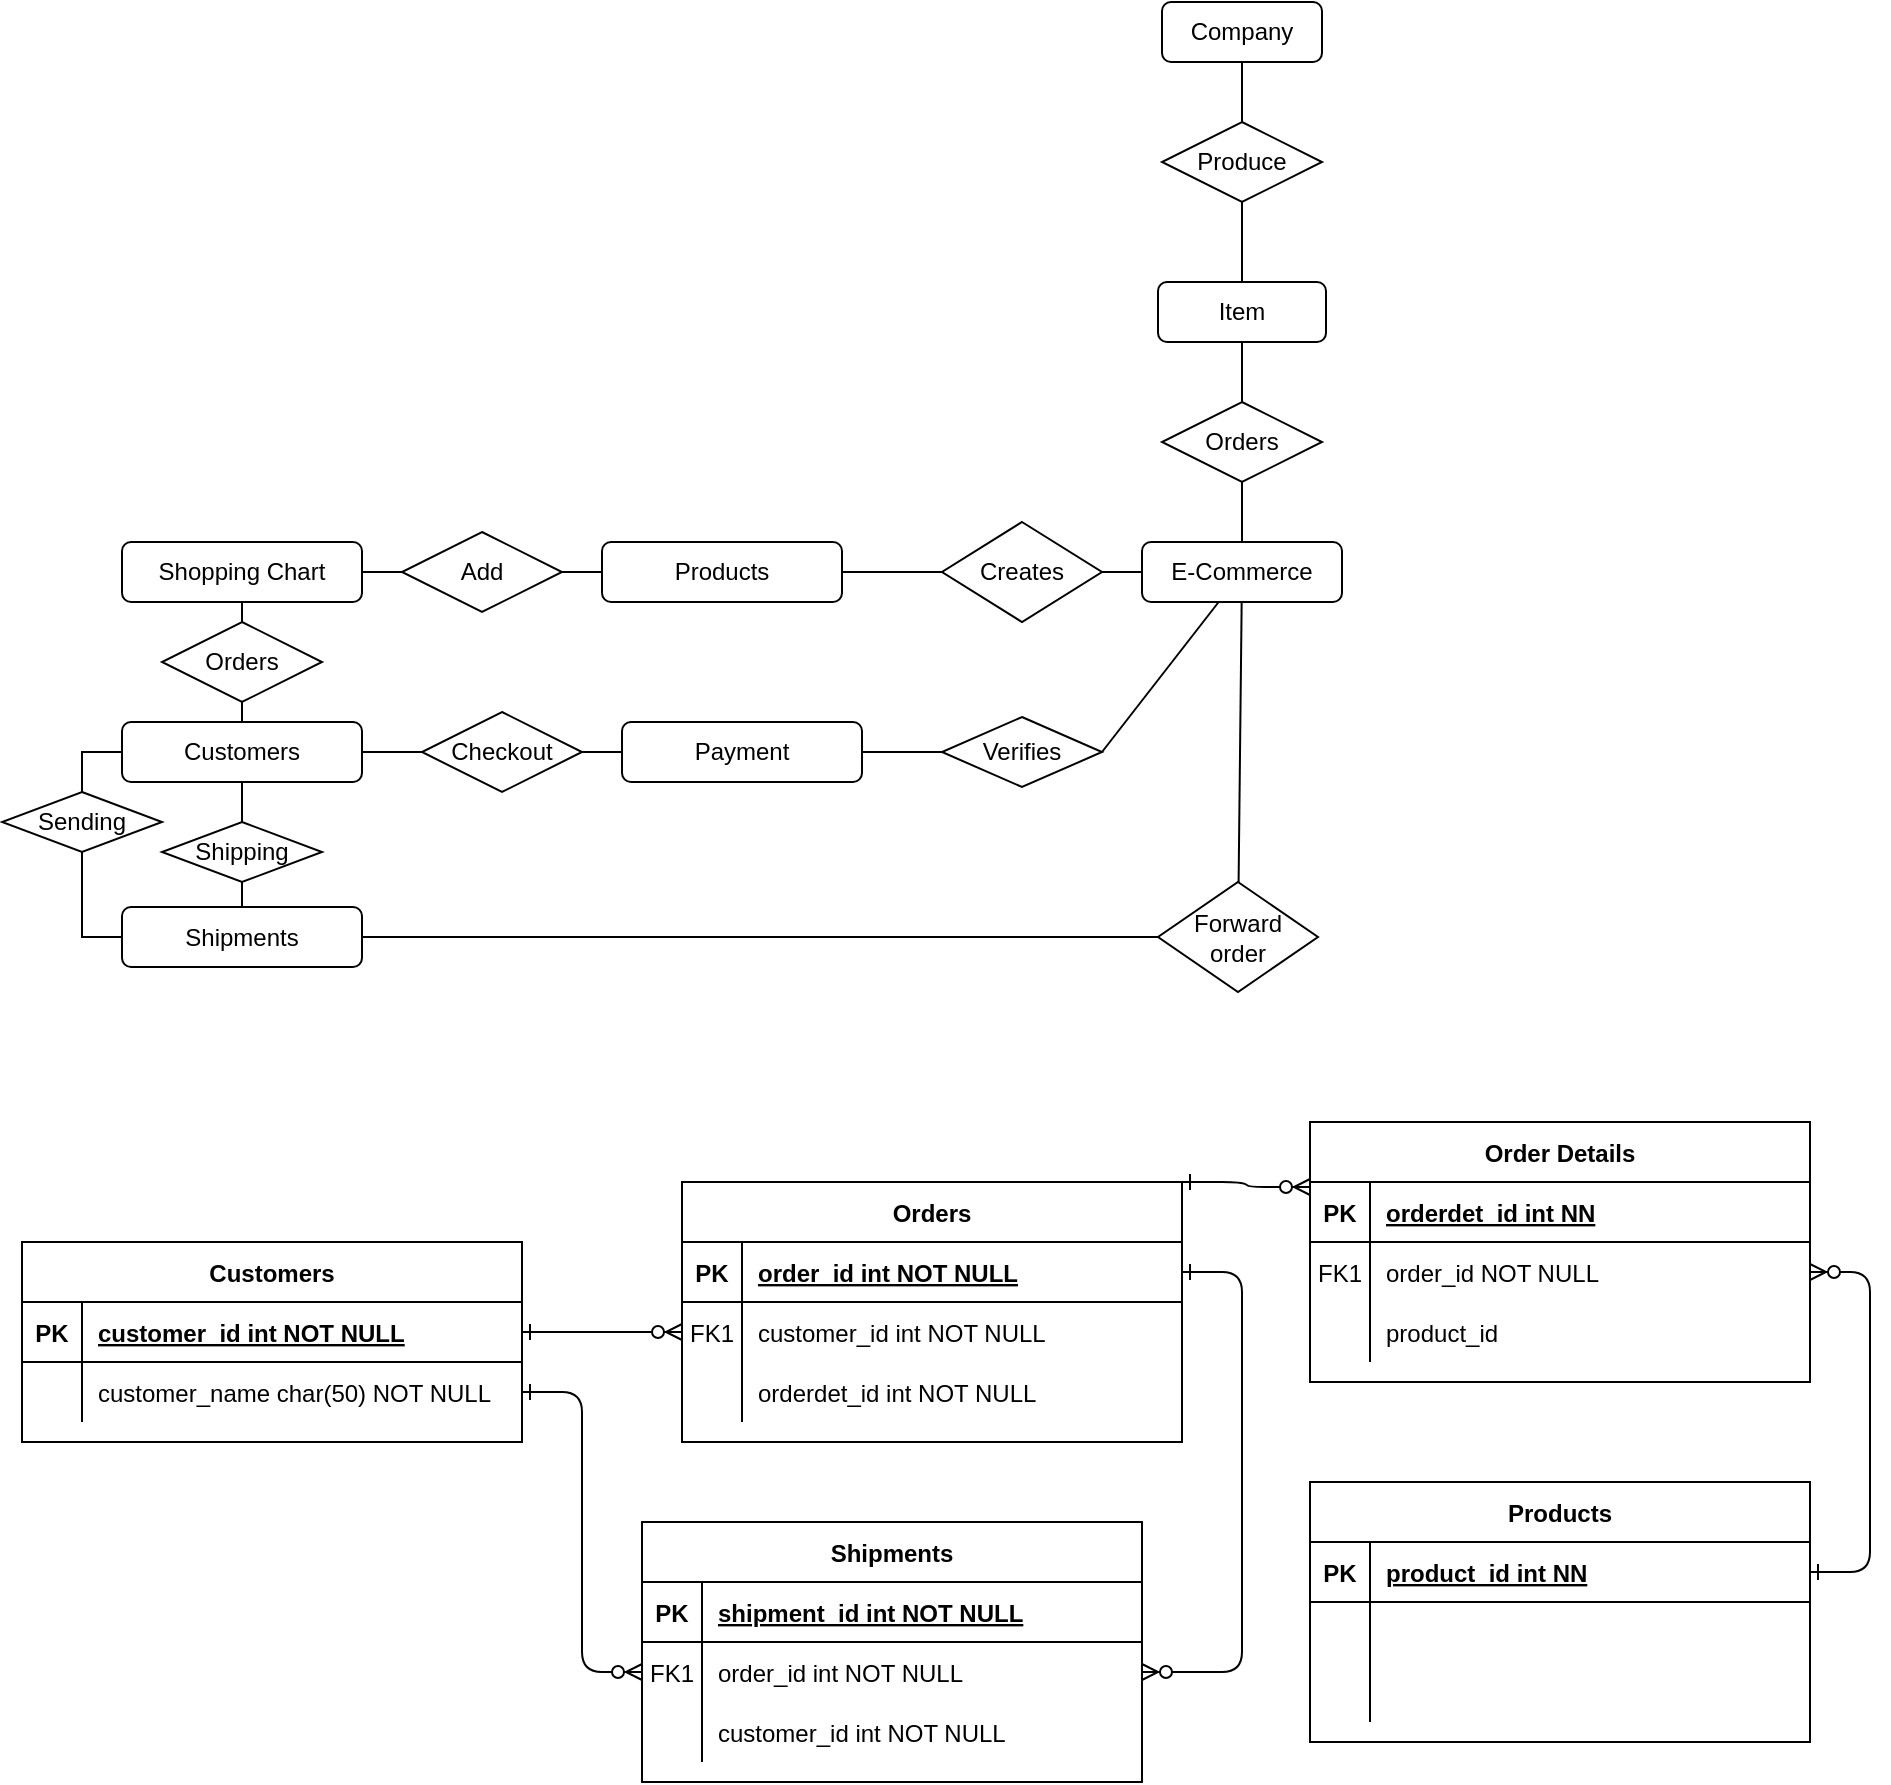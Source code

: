 <mxfile version="20.3.3" type="device"><diagram id="R2lEEEUBdFMjLlhIrx00" name="Page-1"><mxGraphModel dx="1483" dy="820" grid="1" gridSize="10" guides="1" tooltips="1" connect="1" arrows="1" fold="1" page="1" pageScale="1" pageWidth="850" pageHeight="1100" math="0" shadow="0" extFonts="Permanent Marker^https://fonts.googleapis.com/css?family=Permanent+Marker"><root><mxCell id="0"/><mxCell id="1" parent="0"/><mxCell id="C-vyLk0tnHw3VtMMgP7b-1" value="" style="edgeStyle=entityRelationEdgeStyle;endArrow=ERzeroToMany;startArrow=ERone;endFill=1;startFill=0;" parent="1" source="C-vyLk0tnHw3VtMMgP7b-24" target="C-vyLk0tnHw3VtMMgP7b-6" edge="1"><mxGeometry width="100" height="100" relative="1" as="geometry"><mxPoint x="290" y="1250" as="sourcePoint"/><mxPoint x="390" y="1150" as="targetPoint"/></mxGeometry></mxCell><mxCell id="C-vyLk0tnHw3VtMMgP7b-12" value="" style="edgeStyle=entityRelationEdgeStyle;endArrow=ERzeroToMany;startArrow=ERone;endFill=1;startFill=0;" parent="1" source="C-vyLk0tnHw3VtMMgP7b-3" target="C-vyLk0tnHw3VtMMgP7b-17" edge="1"><mxGeometry width="100" height="100" relative="1" as="geometry"><mxPoint x="350" y="710" as="sourcePoint"/><mxPoint x="410" y="735" as="targetPoint"/></mxGeometry></mxCell><mxCell id="C-vyLk0tnHw3VtMMgP7b-2" value="Orders" style="shape=table;startSize=30;container=1;collapsible=1;childLayout=tableLayout;fixedRows=1;rowLines=0;fontStyle=1;align=center;resizeLast=1;" parent="1" vertex="1"><mxGeometry x="400" y="650" width="250" height="130" as="geometry"/></mxCell><mxCell id="C-vyLk0tnHw3VtMMgP7b-3" value="" style="shape=partialRectangle;collapsible=0;dropTarget=0;pointerEvents=0;fillColor=none;points=[[0,0.5],[1,0.5]];portConstraint=eastwest;top=0;left=0;right=0;bottom=1;" parent="C-vyLk0tnHw3VtMMgP7b-2" vertex="1"><mxGeometry y="30" width="250" height="30" as="geometry"/></mxCell><mxCell id="C-vyLk0tnHw3VtMMgP7b-4" value="PK" style="shape=partialRectangle;overflow=hidden;connectable=0;fillColor=none;top=0;left=0;bottom=0;right=0;fontStyle=1;" parent="C-vyLk0tnHw3VtMMgP7b-3" vertex="1"><mxGeometry width="30" height="30" as="geometry"><mxRectangle width="30" height="30" as="alternateBounds"/></mxGeometry></mxCell><mxCell id="C-vyLk0tnHw3VtMMgP7b-5" value="order_id int NOT NULL " style="shape=partialRectangle;overflow=hidden;connectable=0;fillColor=none;top=0;left=0;bottom=0;right=0;align=left;spacingLeft=6;fontStyle=5;" parent="C-vyLk0tnHw3VtMMgP7b-3" vertex="1"><mxGeometry x="30" width="220" height="30" as="geometry"><mxRectangle width="220" height="30" as="alternateBounds"/></mxGeometry></mxCell><mxCell id="C-vyLk0tnHw3VtMMgP7b-6" value="" style="shape=partialRectangle;collapsible=0;dropTarget=0;pointerEvents=0;fillColor=none;points=[[0,0.5],[1,0.5]];portConstraint=eastwest;top=0;left=0;right=0;bottom=0;" parent="C-vyLk0tnHw3VtMMgP7b-2" vertex="1"><mxGeometry y="60" width="250" height="30" as="geometry"/></mxCell><mxCell id="C-vyLk0tnHw3VtMMgP7b-7" value="FK1" style="shape=partialRectangle;overflow=hidden;connectable=0;fillColor=none;top=0;left=0;bottom=0;right=0;" parent="C-vyLk0tnHw3VtMMgP7b-6" vertex="1"><mxGeometry width="30" height="30" as="geometry"><mxRectangle width="30" height="30" as="alternateBounds"/></mxGeometry></mxCell><mxCell id="C-vyLk0tnHw3VtMMgP7b-8" value="customer_id int NOT NULL" style="shape=partialRectangle;overflow=hidden;connectable=0;fillColor=none;top=0;left=0;bottom=0;right=0;align=left;spacingLeft=6;" parent="C-vyLk0tnHw3VtMMgP7b-6" vertex="1"><mxGeometry x="30" width="220" height="30" as="geometry"><mxRectangle width="220" height="30" as="alternateBounds"/></mxGeometry></mxCell><mxCell id="C-vyLk0tnHw3VtMMgP7b-9" value="" style="shape=partialRectangle;collapsible=0;dropTarget=0;pointerEvents=0;fillColor=none;points=[[0,0.5],[1,0.5]];portConstraint=eastwest;top=0;left=0;right=0;bottom=0;" parent="C-vyLk0tnHw3VtMMgP7b-2" vertex="1"><mxGeometry y="90" width="250" height="30" as="geometry"/></mxCell><mxCell id="C-vyLk0tnHw3VtMMgP7b-10" value="" style="shape=partialRectangle;overflow=hidden;connectable=0;fillColor=none;top=0;left=0;bottom=0;right=0;" parent="C-vyLk0tnHw3VtMMgP7b-9" vertex="1"><mxGeometry width="30" height="30" as="geometry"><mxRectangle width="30" height="30" as="alternateBounds"/></mxGeometry></mxCell><mxCell id="C-vyLk0tnHw3VtMMgP7b-11" value="orderdet_id int NOT NULL" style="shape=partialRectangle;overflow=hidden;connectable=0;fillColor=none;top=0;left=0;bottom=0;right=0;align=left;spacingLeft=6;" parent="C-vyLk0tnHw3VtMMgP7b-9" vertex="1"><mxGeometry x="30" width="220" height="30" as="geometry"><mxRectangle width="220" height="30" as="alternateBounds"/></mxGeometry></mxCell><mxCell id="C-vyLk0tnHw3VtMMgP7b-13" value="Shipments" style="shape=table;startSize=30;container=1;collapsible=1;childLayout=tableLayout;fixedRows=1;rowLines=0;fontStyle=1;align=center;resizeLast=1;" parent="1" vertex="1"><mxGeometry x="380" y="820" width="250" height="130" as="geometry"/></mxCell><mxCell id="C-vyLk0tnHw3VtMMgP7b-14" value="" style="shape=partialRectangle;collapsible=0;dropTarget=0;pointerEvents=0;fillColor=none;points=[[0,0.5],[1,0.5]];portConstraint=eastwest;top=0;left=0;right=0;bottom=1;" parent="C-vyLk0tnHw3VtMMgP7b-13" vertex="1"><mxGeometry y="30" width="250" height="30" as="geometry"/></mxCell><mxCell id="C-vyLk0tnHw3VtMMgP7b-15" value="PK" style="shape=partialRectangle;overflow=hidden;connectable=0;fillColor=none;top=0;left=0;bottom=0;right=0;fontStyle=1;" parent="C-vyLk0tnHw3VtMMgP7b-14" vertex="1"><mxGeometry width="30" height="30" as="geometry"><mxRectangle width="30" height="30" as="alternateBounds"/></mxGeometry></mxCell><mxCell id="C-vyLk0tnHw3VtMMgP7b-16" value="shipment_id int NOT NULL " style="shape=partialRectangle;overflow=hidden;connectable=0;fillColor=none;top=0;left=0;bottom=0;right=0;align=left;spacingLeft=6;fontStyle=5;" parent="C-vyLk0tnHw3VtMMgP7b-14" vertex="1"><mxGeometry x="30" width="220" height="30" as="geometry"><mxRectangle width="220" height="30" as="alternateBounds"/></mxGeometry></mxCell><mxCell id="C-vyLk0tnHw3VtMMgP7b-17" value="" style="shape=partialRectangle;collapsible=0;dropTarget=0;pointerEvents=0;fillColor=none;points=[[0,0.5],[1,0.5]];portConstraint=eastwest;top=0;left=0;right=0;bottom=0;" parent="C-vyLk0tnHw3VtMMgP7b-13" vertex="1"><mxGeometry y="60" width="250" height="30" as="geometry"/></mxCell><mxCell id="C-vyLk0tnHw3VtMMgP7b-18" value="FK1" style="shape=partialRectangle;overflow=hidden;connectable=0;fillColor=none;top=0;left=0;bottom=0;right=0;" parent="C-vyLk0tnHw3VtMMgP7b-17" vertex="1"><mxGeometry width="30" height="30" as="geometry"><mxRectangle width="30" height="30" as="alternateBounds"/></mxGeometry></mxCell><mxCell id="C-vyLk0tnHw3VtMMgP7b-19" value="order_id int NOT NULL" style="shape=partialRectangle;overflow=hidden;connectable=0;fillColor=none;top=0;left=0;bottom=0;right=0;align=left;spacingLeft=6;" parent="C-vyLk0tnHw3VtMMgP7b-17" vertex="1"><mxGeometry x="30" width="220" height="30" as="geometry"><mxRectangle width="220" height="30" as="alternateBounds"/></mxGeometry></mxCell><mxCell id="C-vyLk0tnHw3VtMMgP7b-20" value="" style="shape=partialRectangle;collapsible=0;dropTarget=0;pointerEvents=0;fillColor=none;points=[[0,0.5],[1,0.5]];portConstraint=eastwest;top=0;left=0;right=0;bottom=0;" parent="C-vyLk0tnHw3VtMMgP7b-13" vertex="1"><mxGeometry y="90" width="250" height="30" as="geometry"/></mxCell><mxCell id="C-vyLk0tnHw3VtMMgP7b-21" value="" style="shape=partialRectangle;overflow=hidden;connectable=0;fillColor=none;top=0;left=0;bottom=0;right=0;" parent="C-vyLk0tnHw3VtMMgP7b-20" vertex="1"><mxGeometry width="30" height="30" as="geometry"><mxRectangle width="30" height="30" as="alternateBounds"/></mxGeometry></mxCell><mxCell id="C-vyLk0tnHw3VtMMgP7b-22" value="customer_id int NOT NULL" style="shape=partialRectangle;overflow=hidden;connectable=0;fillColor=none;top=0;left=0;bottom=0;right=0;align=left;spacingLeft=6;" parent="C-vyLk0tnHw3VtMMgP7b-20" vertex="1"><mxGeometry x="30" width="220" height="30" as="geometry"><mxRectangle width="220" height="30" as="alternateBounds"/></mxGeometry></mxCell><mxCell id="C-vyLk0tnHw3VtMMgP7b-23" value="Customers" style="shape=table;startSize=30;container=1;collapsible=1;childLayout=tableLayout;fixedRows=1;rowLines=0;fontStyle=1;align=center;resizeLast=1;" parent="1" vertex="1"><mxGeometry x="70" y="680" width="250" height="100" as="geometry"/></mxCell><mxCell id="C-vyLk0tnHw3VtMMgP7b-24" value="" style="shape=partialRectangle;collapsible=0;dropTarget=0;pointerEvents=0;fillColor=none;points=[[0,0.5],[1,0.5]];portConstraint=eastwest;top=0;left=0;right=0;bottom=1;" parent="C-vyLk0tnHw3VtMMgP7b-23" vertex="1"><mxGeometry y="30" width="250" height="30" as="geometry"/></mxCell><mxCell id="C-vyLk0tnHw3VtMMgP7b-25" value="PK" style="shape=partialRectangle;overflow=hidden;connectable=0;fillColor=none;top=0;left=0;bottom=0;right=0;fontStyle=1;" parent="C-vyLk0tnHw3VtMMgP7b-24" vertex="1"><mxGeometry width="30" height="30" as="geometry"><mxRectangle width="30" height="30" as="alternateBounds"/></mxGeometry></mxCell><mxCell id="C-vyLk0tnHw3VtMMgP7b-26" value="customer_id int NOT NULL " style="shape=partialRectangle;overflow=hidden;connectable=0;fillColor=none;top=0;left=0;bottom=0;right=0;align=left;spacingLeft=6;fontStyle=5;" parent="C-vyLk0tnHw3VtMMgP7b-24" vertex="1"><mxGeometry x="30" width="220" height="30" as="geometry"><mxRectangle width="220" height="30" as="alternateBounds"/></mxGeometry></mxCell><mxCell id="C-vyLk0tnHw3VtMMgP7b-27" value="" style="shape=partialRectangle;collapsible=0;dropTarget=0;pointerEvents=0;fillColor=none;points=[[0,0.5],[1,0.5]];portConstraint=eastwest;top=0;left=0;right=0;bottom=0;" parent="C-vyLk0tnHw3VtMMgP7b-23" vertex="1"><mxGeometry y="60" width="250" height="30" as="geometry"/></mxCell><mxCell id="C-vyLk0tnHw3VtMMgP7b-28" value="" style="shape=partialRectangle;overflow=hidden;connectable=0;fillColor=none;top=0;left=0;bottom=0;right=0;" parent="C-vyLk0tnHw3VtMMgP7b-27" vertex="1"><mxGeometry width="30" height="30" as="geometry"><mxRectangle width="30" height="30" as="alternateBounds"/></mxGeometry></mxCell><mxCell id="C-vyLk0tnHw3VtMMgP7b-29" value="customer_name char(50) NOT NULL" style="shape=partialRectangle;overflow=hidden;connectable=0;fillColor=none;top=0;left=0;bottom=0;right=0;align=left;spacingLeft=6;" parent="C-vyLk0tnHw3VtMMgP7b-27" vertex="1"><mxGeometry x="30" width="220" height="30" as="geometry"><mxRectangle width="220" height="30" as="alternateBounds"/></mxGeometry></mxCell><mxCell id="tel81D4rdNT2bAUoztRH-2" value="Order Details" style="shape=table;startSize=30;container=1;collapsible=1;childLayout=tableLayout;fixedRows=1;rowLines=0;fontStyle=1;align=center;resizeLast=1;" vertex="1" parent="1"><mxGeometry x="714" y="620" width="250" height="130" as="geometry"/></mxCell><mxCell id="tel81D4rdNT2bAUoztRH-3" value="" style="shape=partialRectangle;collapsible=0;dropTarget=0;pointerEvents=0;fillColor=none;points=[[0,0.5],[1,0.5]];portConstraint=eastwest;top=0;left=0;right=0;bottom=1;" vertex="1" parent="tel81D4rdNT2bAUoztRH-2"><mxGeometry y="30" width="250" height="30" as="geometry"/></mxCell><mxCell id="tel81D4rdNT2bAUoztRH-4" value="PK" style="shape=partialRectangle;overflow=hidden;connectable=0;fillColor=none;top=0;left=0;bottom=0;right=0;fontStyle=1;" vertex="1" parent="tel81D4rdNT2bAUoztRH-3"><mxGeometry width="30" height="30" as="geometry"><mxRectangle width="30" height="30" as="alternateBounds"/></mxGeometry></mxCell><mxCell id="tel81D4rdNT2bAUoztRH-5" value="orderdet_id int NN" style="shape=partialRectangle;overflow=hidden;connectable=0;fillColor=none;top=0;left=0;bottom=0;right=0;align=left;spacingLeft=6;fontStyle=5;" vertex="1" parent="tel81D4rdNT2bAUoztRH-3"><mxGeometry x="30" width="220" height="30" as="geometry"><mxRectangle width="220" height="30" as="alternateBounds"/></mxGeometry></mxCell><mxCell id="tel81D4rdNT2bAUoztRH-6" value="" style="shape=partialRectangle;collapsible=0;dropTarget=0;pointerEvents=0;fillColor=none;points=[[0,0.5],[1,0.5]];portConstraint=eastwest;top=0;left=0;right=0;bottom=0;" vertex="1" parent="tel81D4rdNT2bAUoztRH-2"><mxGeometry y="60" width="250" height="30" as="geometry"/></mxCell><mxCell id="tel81D4rdNT2bAUoztRH-7" value="FK1" style="shape=partialRectangle;overflow=hidden;connectable=0;fillColor=none;top=0;left=0;bottom=0;right=0;" vertex="1" parent="tel81D4rdNT2bAUoztRH-6"><mxGeometry width="30" height="30" as="geometry"><mxRectangle width="30" height="30" as="alternateBounds"/></mxGeometry></mxCell><mxCell id="tel81D4rdNT2bAUoztRH-8" value="order_id NOT NULL" style="shape=partialRectangle;overflow=hidden;connectable=0;fillColor=none;top=0;left=0;bottom=0;right=0;align=left;spacingLeft=6;" vertex="1" parent="tel81D4rdNT2bAUoztRH-6"><mxGeometry x="30" width="220" height="30" as="geometry"><mxRectangle width="220" height="30" as="alternateBounds"/></mxGeometry></mxCell><mxCell id="tel81D4rdNT2bAUoztRH-9" value="" style="shape=partialRectangle;collapsible=0;dropTarget=0;pointerEvents=0;fillColor=none;points=[[0,0.5],[1,0.5]];portConstraint=eastwest;top=0;left=0;right=0;bottom=0;" vertex="1" parent="tel81D4rdNT2bAUoztRH-2"><mxGeometry y="90" width="250" height="30" as="geometry"/></mxCell><mxCell id="tel81D4rdNT2bAUoztRH-10" value="" style="shape=partialRectangle;overflow=hidden;connectable=0;fillColor=none;top=0;left=0;bottom=0;right=0;" vertex="1" parent="tel81D4rdNT2bAUoztRH-9"><mxGeometry width="30" height="30" as="geometry"><mxRectangle width="30" height="30" as="alternateBounds"/></mxGeometry></mxCell><mxCell id="tel81D4rdNT2bAUoztRH-11" value="product_id" style="shape=partialRectangle;overflow=hidden;connectable=0;fillColor=none;top=0;left=0;bottom=0;right=0;align=left;spacingLeft=6;" vertex="1" parent="tel81D4rdNT2bAUoztRH-9"><mxGeometry x="30" width="220" height="30" as="geometry"><mxRectangle width="220" height="30" as="alternateBounds"/></mxGeometry></mxCell><mxCell id="tel81D4rdNT2bAUoztRH-14" value="" style="edgeStyle=entityRelationEdgeStyle;endArrow=ERzeroToMany;startArrow=ERone;endFill=1;startFill=0;entryX=0;entryY=0.25;entryDx=0;entryDy=0;exitX=1;exitY=0;exitDx=0;exitDy=0;" edge="1" parent="1" source="C-vyLk0tnHw3VtMMgP7b-2" target="tel81D4rdNT2bAUoztRH-2"><mxGeometry width="100" height="100" relative="1" as="geometry"><mxPoint x="470" y="540" as="sourcePoint"/><mxPoint x="540" y="580" as="targetPoint"/></mxGeometry></mxCell><mxCell id="tel81D4rdNT2bAUoztRH-26" value="Products" style="shape=table;startSize=30;container=1;collapsible=1;childLayout=tableLayout;fixedRows=1;rowLines=0;fontStyle=1;align=center;resizeLast=1;" vertex="1" parent="1"><mxGeometry x="714" y="800" width="250" height="130" as="geometry"/></mxCell><mxCell id="tel81D4rdNT2bAUoztRH-27" value="" style="shape=partialRectangle;collapsible=0;dropTarget=0;pointerEvents=0;fillColor=none;points=[[0,0.5],[1,0.5]];portConstraint=eastwest;top=0;left=0;right=0;bottom=1;" vertex="1" parent="tel81D4rdNT2bAUoztRH-26"><mxGeometry y="30" width="250" height="30" as="geometry"/></mxCell><mxCell id="tel81D4rdNT2bAUoztRH-28" value="PK" style="shape=partialRectangle;overflow=hidden;connectable=0;fillColor=none;top=0;left=0;bottom=0;right=0;fontStyle=1;" vertex="1" parent="tel81D4rdNT2bAUoztRH-27"><mxGeometry width="30" height="30" as="geometry"><mxRectangle width="30" height="30" as="alternateBounds"/></mxGeometry></mxCell><mxCell id="tel81D4rdNT2bAUoztRH-29" value="product_id int NN" style="shape=partialRectangle;overflow=hidden;connectable=0;fillColor=none;top=0;left=0;bottom=0;right=0;align=left;spacingLeft=6;fontStyle=5;" vertex="1" parent="tel81D4rdNT2bAUoztRH-27"><mxGeometry x="30" width="220" height="30" as="geometry"><mxRectangle width="220" height="30" as="alternateBounds"/></mxGeometry></mxCell><mxCell id="tel81D4rdNT2bAUoztRH-30" value="" style="shape=partialRectangle;collapsible=0;dropTarget=0;pointerEvents=0;fillColor=none;points=[[0,0.5],[1,0.5]];portConstraint=eastwest;top=0;left=0;right=0;bottom=0;" vertex="1" parent="tel81D4rdNT2bAUoztRH-26"><mxGeometry y="60" width="250" height="30" as="geometry"/></mxCell><mxCell id="tel81D4rdNT2bAUoztRH-31" value="" style="shape=partialRectangle;overflow=hidden;connectable=0;fillColor=none;top=0;left=0;bottom=0;right=0;" vertex="1" parent="tel81D4rdNT2bAUoztRH-30"><mxGeometry width="30" height="30" as="geometry"><mxRectangle width="30" height="30" as="alternateBounds"/></mxGeometry></mxCell><mxCell id="tel81D4rdNT2bAUoztRH-32" value="" style="shape=partialRectangle;overflow=hidden;connectable=0;fillColor=none;top=0;left=0;bottom=0;right=0;align=left;spacingLeft=6;" vertex="1" parent="tel81D4rdNT2bAUoztRH-30"><mxGeometry x="30" width="220" height="30" as="geometry"><mxRectangle width="220" height="30" as="alternateBounds"/></mxGeometry></mxCell><mxCell id="tel81D4rdNT2bAUoztRH-33" value="" style="shape=partialRectangle;collapsible=0;dropTarget=0;pointerEvents=0;fillColor=none;points=[[0,0.5],[1,0.5]];portConstraint=eastwest;top=0;left=0;right=0;bottom=0;" vertex="1" parent="tel81D4rdNT2bAUoztRH-26"><mxGeometry y="90" width="250" height="30" as="geometry"/></mxCell><mxCell id="tel81D4rdNT2bAUoztRH-34" value="" style="shape=partialRectangle;overflow=hidden;connectable=0;fillColor=none;top=0;left=0;bottom=0;right=0;" vertex="1" parent="tel81D4rdNT2bAUoztRH-33"><mxGeometry width="30" height="30" as="geometry"><mxRectangle width="30" height="30" as="alternateBounds"/></mxGeometry></mxCell><mxCell id="tel81D4rdNT2bAUoztRH-35" value="" style="shape=partialRectangle;overflow=hidden;connectable=0;fillColor=none;top=0;left=0;bottom=0;right=0;align=left;spacingLeft=6;" vertex="1" parent="tel81D4rdNT2bAUoztRH-33"><mxGeometry x="30" width="220" height="30" as="geometry"><mxRectangle width="220" height="30" as="alternateBounds"/></mxGeometry></mxCell><mxCell id="tel81D4rdNT2bAUoztRH-39" value="" style="edgeStyle=entityRelationEdgeStyle;endArrow=ERzeroToMany;startArrow=ERone;endFill=1;startFill=0;entryX=1;entryY=0.5;entryDx=0;entryDy=0;exitX=1;exitY=0.5;exitDx=0;exitDy=0;" edge="1" parent="1" source="tel81D4rdNT2bAUoztRH-27" target="tel81D4rdNT2bAUoztRH-6"><mxGeometry width="100" height="100" relative="1" as="geometry"><mxPoint x="660" y="660" as="sourcePoint"/><mxPoint x="724" y="532.5" as="targetPoint"/></mxGeometry></mxCell><mxCell id="tel81D4rdNT2bAUoztRH-45" value="Payment" style="rounded=1;whiteSpace=wrap;html=1;" vertex="1" parent="1"><mxGeometry x="370" y="420" width="120" height="30" as="geometry"/></mxCell><mxCell id="tel81D4rdNT2bAUoztRH-64" value="" style="edgeStyle=none;rounded=0;orthogonalLoop=1;jettySize=auto;html=1;endArrow=none;endFill=0;entryX=0.5;entryY=0;entryDx=0;entryDy=0;" edge="1" parent="1" source="tel81D4rdNT2bAUoztRH-46" target="tel81D4rdNT2bAUoztRH-54"><mxGeometry relative="1" as="geometry"/></mxCell><mxCell id="tel81D4rdNT2bAUoztRH-46" value="Item" style="rounded=1;whiteSpace=wrap;html=1;" vertex="1" parent="1"><mxGeometry x="638" y="200" width="84" height="30" as="geometry"/></mxCell><mxCell id="tel81D4rdNT2bAUoztRH-73" value="" style="edgeStyle=none;rounded=0;orthogonalLoop=1;jettySize=auto;html=1;endArrow=none;endFill=0;" edge="1" parent="1" source="tel81D4rdNT2bAUoztRH-47" target="tel81D4rdNT2bAUoztRH-71"><mxGeometry relative="1" as="geometry"/></mxCell><mxCell id="tel81D4rdNT2bAUoztRH-85" value="" style="edgeStyle=none;rounded=0;orthogonalLoop=1;jettySize=auto;html=1;endArrow=none;endFill=0;" edge="1" parent="1" source="tel81D4rdNT2bAUoztRH-47" target="tel81D4rdNT2bAUoztRH-84"><mxGeometry relative="1" as="geometry"/></mxCell><mxCell id="tel81D4rdNT2bAUoztRH-89" value="" style="edgeStyle=none;rounded=0;orthogonalLoop=1;jettySize=auto;html=1;endArrow=none;endFill=0;" edge="1" parent="1" source="tel81D4rdNT2bAUoztRH-47" target="tel81D4rdNT2bAUoztRH-56"><mxGeometry relative="1" as="geometry"/></mxCell><mxCell id="tel81D4rdNT2bAUoztRH-93" style="edgeStyle=orthogonalEdgeStyle;rounded=0;orthogonalLoop=1;jettySize=auto;html=1;entryX=0;entryY=0.5;entryDx=0;entryDy=0;endArrow=none;endFill=0;exitX=0.5;exitY=1;exitDx=0;exitDy=0;" edge="1" parent="1" source="tel81D4rdNT2bAUoztRH-94" target="tel81D4rdNT2bAUoztRH-49"><mxGeometry relative="1" as="geometry"><Array as="points"><mxPoint x="100" y="527"/></Array></mxGeometry></mxCell><mxCell id="tel81D4rdNT2bAUoztRH-47" value="Customers" style="rounded=1;whiteSpace=wrap;html=1;" vertex="1" parent="1"><mxGeometry x="120" y="420" width="120" height="30" as="geometry"/></mxCell><mxCell id="tel81D4rdNT2bAUoztRH-81" value="" style="edgeStyle=none;rounded=0;orthogonalLoop=1;jettySize=auto;html=1;endArrow=none;endFill=0;" edge="1" parent="1" source="tel81D4rdNT2bAUoztRH-48" target="tel81D4rdNT2bAUoztRH-57"><mxGeometry relative="1" as="geometry"/></mxCell><mxCell id="tel81D4rdNT2bAUoztRH-48" value="E-Commerce" style="rounded=1;whiteSpace=wrap;html=1;" vertex="1" parent="1"><mxGeometry x="630" y="330" width="100" height="30" as="geometry"/></mxCell><mxCell id="tel81D4rdNT2bAUoztRH-82" value="" style="edgeStyle=none;rounded=0;orthogonalLoop=1;jettySize=auto;html=1;endArrow=none;endFill=0;" edge="1" parent="1" source="tel81D4rdNT2bAUoztRH-49" target="tel81D4rdNT2bAUoztRH-57"><mxGeometry relative="1" as="geometry"/></mxCell><mxCell id="tel81D4rdNT2bAUoztRH-49" value="Shipments" style="rounded=1;whiteSpace=wrap;html=1;" vertex="1" parent="1"><mxGeometry x="120" y="512.5" width="120" height="30" as="geometry"/></mxCell><mxCell id="tel81D4rdNT2bAUoztRH-51" value="" style="edgeStyle=entityRelationEdgeStyle;endArrow=ERzeroToMany;startArrow=ERone;endFill=1;startFill=0;exitX=1;exitY=0.5;exitDx=0;exitDy=0;entryX=0;entryY=0.5;entryDx=0;entryDy=0;" edge="1" parent="1" source="C-vyLk0tnHw3VtMMgP7b-27" target="C-vyLk0tnHw3VtMMgP7b-17"><mxGeometry width="100" height="100" relative="1" as="geometry"><mxPoint x="370" y="735" as="sourcePoint"/><mxPoint x="410" y="735" as="targetPoint"/></mxGeometry></mxCell><mxCell id="tel81D4rdNT2bAUoztRH-61" value="" style="rounded=0;orthogonalLoop=1;jettySize=auto;html=1;exitX=0.5;exitY=1;exitDx=0;exitDy=0;entryX=0.5;entryY=0;entryDx=0;entryDy=0;endArrow=none;endFill=0;" edge="1" parent="1" source="tel81D4rdNT2bAUoztRH-52" target="tel81D4rdNT2bAUoztRH-60"><mxGeometry relative="1" as="geometry"/></mxCell><mxCell id="tel81D4rdNT2bAUoztRH-52" value="&lt;div&gt;Company&lt;/div&gt;" style="rounded=1;whiteSpace=wrap;html=1;" vertex="1" parent="1"><mxGeometry x="640" y="60" width="80" height="30" as="geometry"/></mxCell><mxCell id="tel81D4rdNT2bAUoztRH-53" value="Shopping Chart" style="rounded=1;whiteSpace=wrap;html=1;" vertex="1" parent="1"><mxGeometry x="120" y="330" width="120" height="30" as="geometry"/></mxCell><mxCell id="tel81D4rdNT2bAUoztRH-67" value="" style="edgeStyle=none;rounded=0;orthogonalLoop=1;jettySize=auto;html=1;endArrow=none;endFill=0;" edge="1" parent="1" source="tel81D4rdNT2bAUoztRH-54" target="tel81D4rdNT2bAUoztRH-48"><mxGeometry relative="1" as="geometry"/></mxCell><mxCell id="tel81D4rdNT2bAUoztRH-54" value="Orders" style="rhombus;whiteSpace=wrap;html=1;" vertex="1" parent="1"><mxGeometry x="640" y="260" width="80" height="40" as="geometry"/></mxCell><mxCell id="tel81D4rdNT2bAUoztRH-87" value="" style="edgeStyle=none;rounded=0;orthogonalLoop=1;jettySize=auto;html=1;endArrow=none;endFill=0;" edge="1" parent="1" source="tel81D4rdNT2bAUoztRH-56" target="tel81D4rdNT2bAUoztRH-49"><mxGeometry relative="1" as="geometry"/></mxCell><mxCell id="tel81D4rdNT2bAUoztRH-56" value="Shipping" style="rhombus;whiteSpace=wrap;html=1;" vertex="1" parent="1"><mxGeometry x="140" y="470" width="80" height="30" as="geometry"/></mxCell><mxCell id="tel81D4rdNT2bAUoztRH-57" value="Forward&lt;br&gt;order" style="rhombus;whiteSpace=wrap;html=1;" vertex="1" parent="1"><mxGeometry x="638" y="500" width="80" height="55" as="geometry"/></mxCell><mxCell id="tel81D4rdNT2bAUoztRH-69" value="" style="edgeStyle=none;rounded=0;orthogonalLoop=1;jettySize=auto;html=1;endArrow=none;endFill=0;exitX=1;exitY=0.5;exitDx=0;exitDy=0;" edge="1" parent="1" source="tel81D4rdNT2bAUoztRH-58" target="tel81D4rdNT2bAUoztRH-48"><mxGeometry relative="1" as="geometry"/></mxCell><mxCell id="tel81D4rdNT2bAUoztRH-70" value="" style="edgeStyle=none;rounded=0;orthogonalLoop=1;jettySize=auto;html=1;endArrow=none;endFill=0;" edge="1" parent="1" source="tel81D4rdNT2bAUoztRH-58" target="tel81D4rdNT2bAUoztRH-45"><mxGeometry relative="1" as="geometry"/></mxCell><mxCell id="tel81D4rdNT2bAUoztRH-58" value="Verifies" style="rhombus;whiteSpace=wrap;html=1;" vertex="1" parent="1"><mxGeometry x="530" y="417.5" width="80" height="35" as="geometry"/></mxCell><mxCell id="tel81D4rdNT2bAUoztRH-68" value="" style="edgeStyle=none;rounded=0;orthogonalLoop=1;jettySize=auto;html=1;endArrow=none;endFill=0;" edge="1" parent="1" source="tel81D4rdNT2bAUoztRH-59" target="tel81D4rdNT2bAUoztRH-48"><mxGeometry relative="1" as="geometry"/></mxCell><mxCell id="tel81D4rdNT2bAUoztRH-59" value="Creates" style="rhombus;whiteSpace=wrap;html=1;" vertex="1" parent="1"><mxGeometry x="530" y="320" width="80" height="50" as="geometry"/></mxCell><mxCell id="tel81D4rdNT2bAUoztRH-62" value="" style="edgeStyle=none;rounded=0;orthogonalLoop=1;jettySize=auto;html=1;endArrow=none;endFill=0;" edge="1" parent="1" source="tel81D4rdNT2bAUoztRH-60" target="tel81D4rdNT2bAUoztRH-46"><mxGeometry relative="1" as="geometry"/></mxCell><mxCell id="tel81D4rdNT2bAUoztRH-60" value="Produce" style="rhombus;whiteSpace=wrap;html=1;" vertex="1" parent="1"><mxGeometry x="640" y="120" width="80" height="40" as="geometry"/></mxCell><mxCell id="tel81D4rdNT2bAUoztRH-72" value="" style="edgeStyle=none;rounded=0;orthogonalLoop=1;jettySize=auto;html=1;endArrow=none;endFill=0;" edge="1" parent="1" source="tel81D4rdNT2bAUoztRH-71" target="tel81D4rdNT2bAUoztRH-45"><mxGeometry relative="1" as="geometry"/></mxCell><mxCell id="tel81D4rdNT2bAUoztRH-71" value="Checkout" style="rhombus;whiteSpace=wrap;html=1;" vertex="1" parent="1"><mxGeometry x="270" y="415" width="80" height="40" as="geometry"/></mxCell><mxCell id="tel81D4rdNT2bAUoztRH-75" value="" style="edgeStyle=none;rounded=0;orthogonalLoop=1;jettySize=auto;html=1;endArrow=none;endFill=0;" edge="1" parent="1" source="tel81D4rdNT2bAUoztRH-74" target="tel81D4rdNT2bAUoztRH-59"><mxGeometry relative="1" as="geometry"/></mxCell><mxCell id="tel81D4rdNT2bAUoztRH-74" value="Products" style="rounded=1;whiteSpace=wrap;html=1;" vertex="1" parent="1"><mxGeometry x="360" y="330" width="120" height="30" as="geometry"/></mxCell><mxCell id="tel81D4rdNT2bAUoztRH-77" value="" style="edgeStyle=none;rounded=0;orthogonalLoop=1;jettySize=auto;html=1;endArrow=none;endFill=0;" edge="1" parent="1" source="tel81D4rdNT2bAUoztRH-76" target="tel81D4rdNT2bAUoztRH-74"><mxGeometry relative="1" as="geometry"/></mxCell><mxCell id="tel81D4rdNT2bAUoztRH-78" value="" style="edgeStyle=none;rounded=0;orthogonalLoop=1;jettySize=auto;html=1;endArrow=none;endFill=0;" edge="1" parent="1" source="tel81D4rdNT2bAUoztRH-76" target="tel81D4rdNT2bAUoztRH-53"><mxGeometry relative="1" as="geometry"/></mxCell><mxCell id="tel81D4rdNT2bAUoztRH-76" value="Add" style="rhombus;whiteSpace=wrap;html=1;" vertex="1" parent="1"><mxGeometry x="260" y="325" width="80" height="40" as="geometry"/></mxCell><mxCell id="tel81D4rdNT2bAUoztRH-86" value="" style="edgeStyle=none;rounded=0;orthogonalLoop=1;jettySize=auto;html=1;endArrow=none;endFill=0;" edge="1" parent="1" source="tel81D4rdNT2bAUoztRH-84" target="tel81D4rdNT2bAUoztRH-53"><mxGeometry relative="1" as="geometry"/></mxCell><mxCell id="tel81D4rdNT2bAUoztRH-84" value="Orders" style="rhombus;whiteSpace=wrap;html=1;" vertex="1" parent="1"><mxGeometry x="140" y="370" width="80" height="40" as="geometry"/></mxCell><mxCell id="tel81D4rdNT2bAUoztRH-94" value="Sending" style="rhombus;whiteSpace=wrap;html=1;" vertex="1" parent="1"><mxGeometry x="60" y="455" width="80" height="30" as="geometry"/></mxCell><mxCell id="tel81D4rdNT2bAUoztRH-95" style="edgeStyle=orthogonalEdgeStyle;rounded=0;orthogonalLoop=1;jettySize=auto;html=1;entryX=0.5;entryY=0;entryDx=0;entryDy=0;endArrow=none;endFill=0;exitX=0;exitY=0.5;exitDx=0;exitDy=0;" edge="1" parent="1" source="tel81D4rdNT2bAUoztRH-47" target="tel81D4rdNT2bAUoztRH-94"><mxGeometry relative="1" as="geometry"><mxPoint x="70.0" y="427.5" as="sourcePoint"/><mxPoint x="90.0" y="470.0" as="targetPoint"/><Array as="points"><mxPoint x="100" y="435"/></Array></mxGeometry></mxCell></root></mxGraphModel></diagram></mxfile>